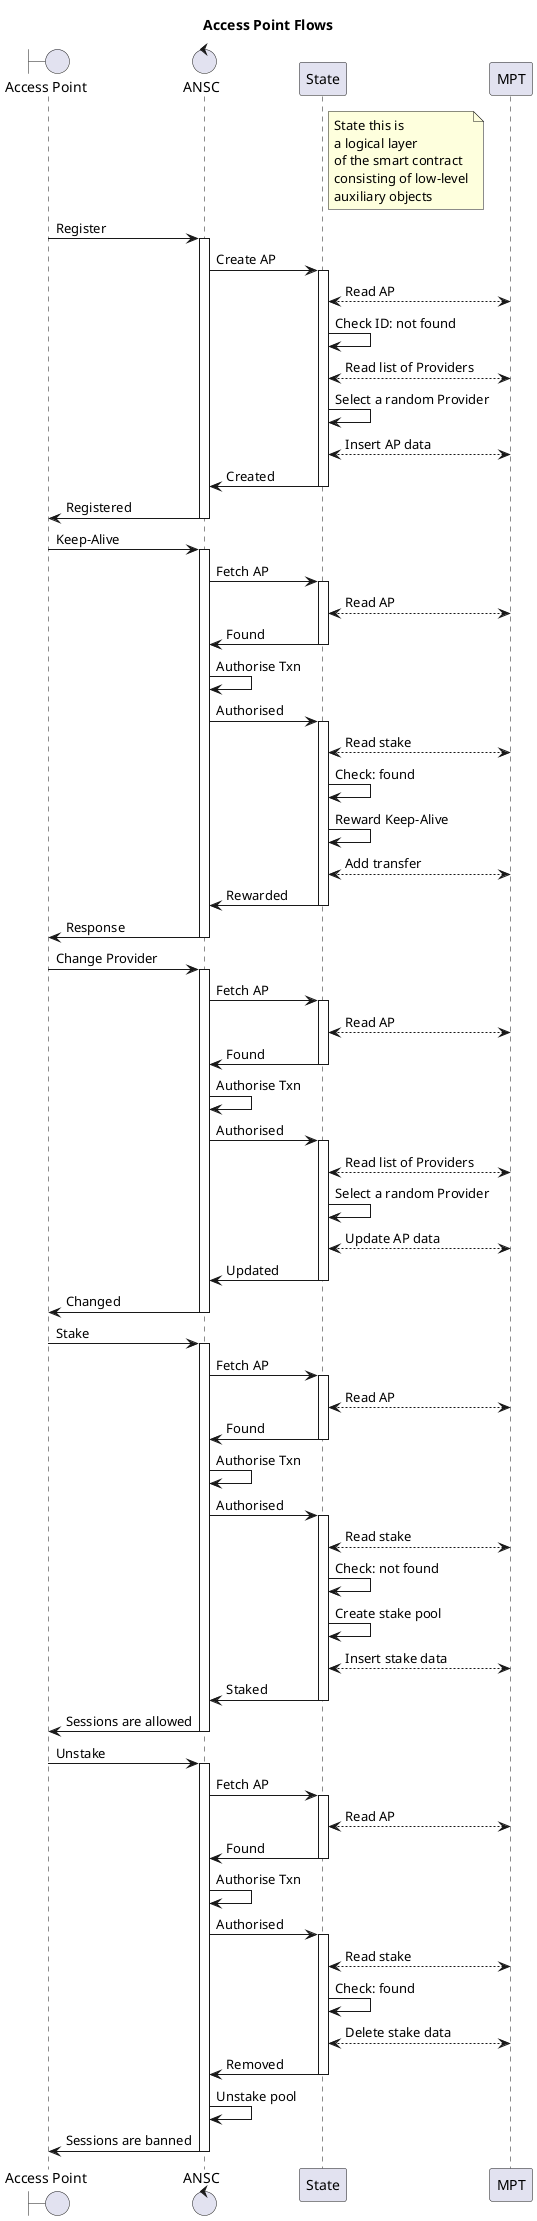 @startuml

title Access Point Flows

boundary "Access Point" as AP
control ANSC
note right of State
    State this is
    a logical layer
    of the smart contract
    consisting of low-level
    auxiliary objects
end note

AP -> ANSC : Register
Activate ANSC
ANSC -> State : Create AP
Activate State
State <--> MPT : Read AP
State -> State : Check ID: not found
State <--> MPT : Read list of Providers
State -> State : Select a random Provider
State <--> MPT : Insert AP data
ANSC <- State : Created
Deactivate State
AP <- ANSC : Registered
Deactivate ANSC

AP -> ANSC : Keep-Alive
Activate ANSC
ANSC -> State : Fetch AP
Activate State
State <--> MPT : Read AP
ANSC <- State : Found
Deactivate State
ANSC -> ANSC : Authorise Txn
ANSC -> State : Authorised
Activate State
State <--> MPT : Read stake
State -> State : Check: found
State -> State : Reward Keep-Alive
State <--> MPT : Add transfer
ANSC <- State : Rewarded
Deactivate State
AP <- ANSC : Response
Deactivate ANSC

AP -> ANSC : Change Provider
Activate ANSC
ANSC -> State : Fetch AP
Activate State
State <--> MPT : Read AP
ANSC <- State : Found
Deactivate State
ANSC -> ANSC : Authorise Txn
ANSC -> State : Authorised
Activate State
State <--> MPT : Read list of Providers
State -> State : Select a random Provider
State <--> MPT : Update AP data
ANSC <- State : Updated
Deactivate State
AP <- ANSC : Changed
Deactivate ANSC

AP -> ANSC : Stake
Activate ANSC
ANSC -> State : Fetch AP
Activate State
State <--> MPT : Read AP
ANSC <- State : Found
Deactivate State
ANSC -> ANSC : Authorise Txn
ANSC -> State : Authorised
Activate State
State <--> MPT : Read stake
State -> State : Check: not found
State -> State : Create stake pool
State <--> MPT : Insert stake data
ANSC <- State : Staked
Deactivate State
AP <- ANSC : Sessions are allowed
Deactivate ANSC

AP -> ANSC : Unstake
Activate ANSC
ANSC -> State : Fetch AP
Activate State
State <--> MPT : Read AP
ANSC <- State : Found
Deactivate State
ANSC -> ANSC : Authorise Txn
ANSC -> State : Authorised
Activate State
State <--> MPT : Read stake
State -> State : Check: found
State <--> MPT : Delete stake data
ANSC <- State : Removed
Deactivate State
ANSC -> ANSC : Unstake pool
AP <- ANSC : Sessions are banned
Deactivate ANSC

@enduml